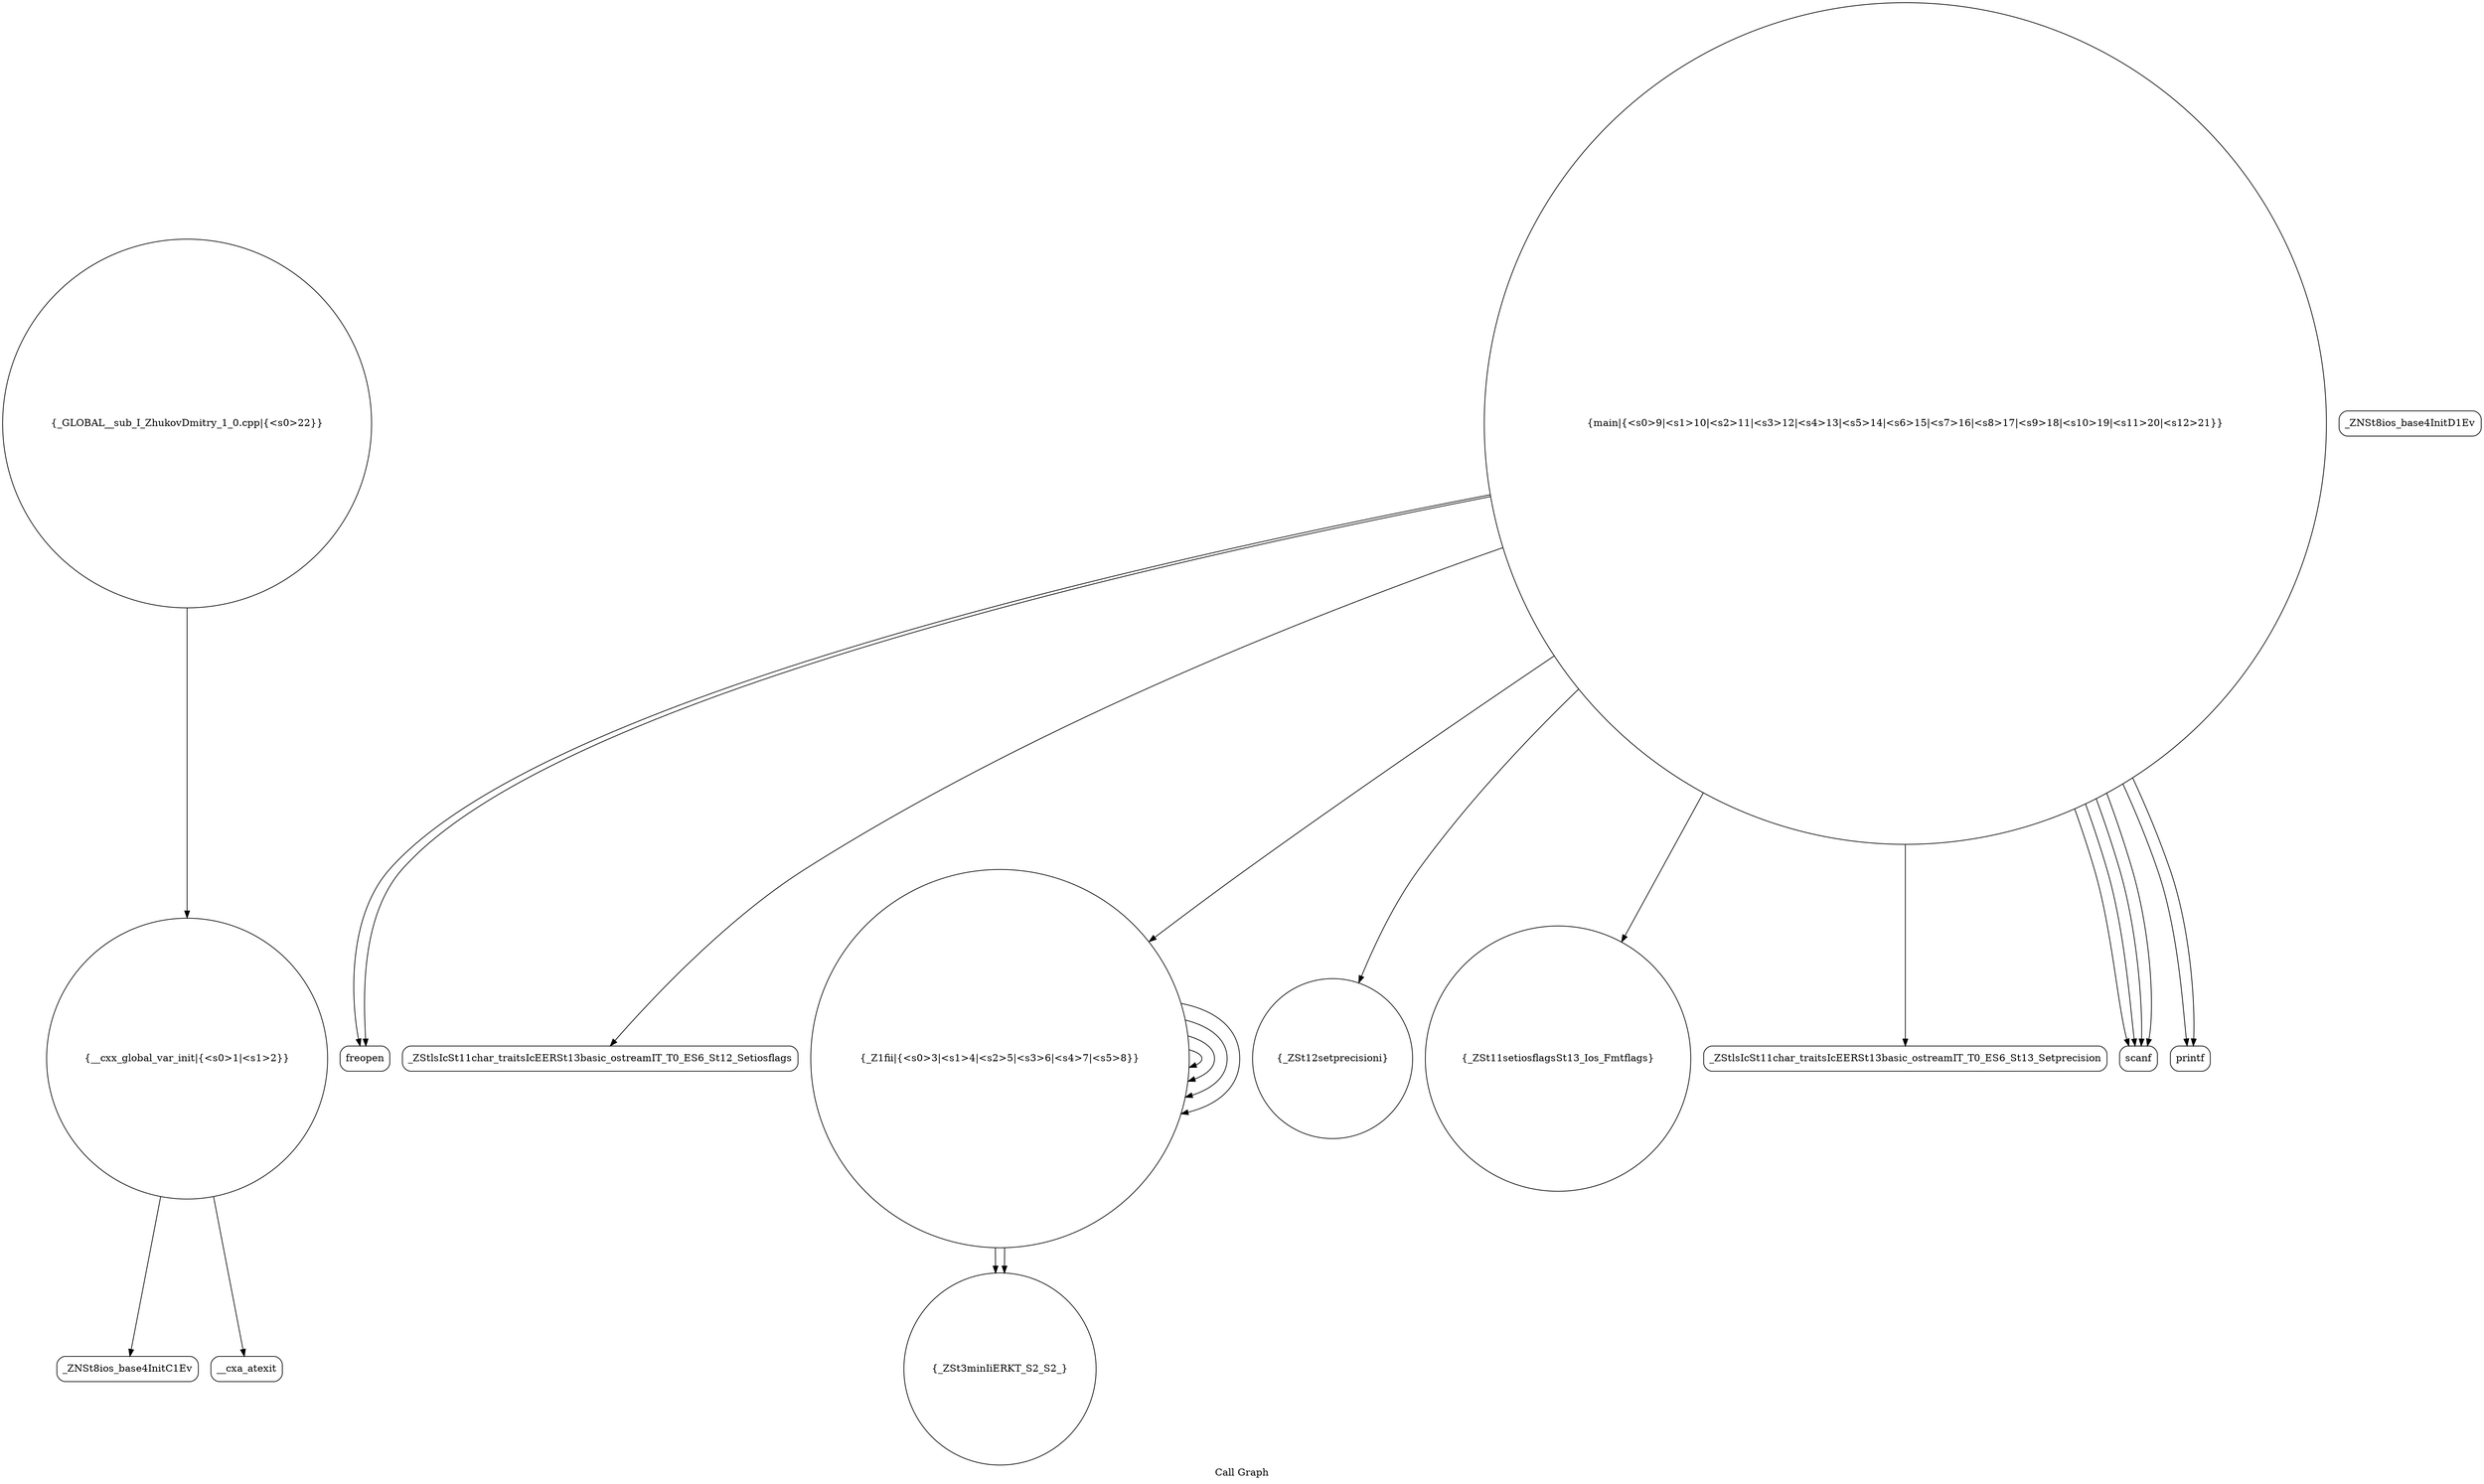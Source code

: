 digraph "Call Graph" {
	label="Call Graph";

	Node0x558191d3f720 [shape=record,shape=circle,label="{__cxx_global_var_init|{<s0>1|<s1>2}}"];
	Node0x558191d3f720:s0 -> Node0x558191d3fbb0[color=black];
	Node0x558191d3f720:s1 -> Node0x558191d3fcb0[color=black];
	Node0x558191d3feb0 [shape=record,shape=Mrecord,label="{freopen}"];
	Node0x558191d40230 [shape=record,shape=circle,label="{_GLOBAL__sub_I_ZhukovDmitry_1_0.cpp|{<s0>22}}"];
	Node0x558191d40230:s0 -> Node0x558191d3f720[color=black];
	Node0x558191d3fc30 [shape=record,shape=Mrecord,label="{_ZNSt8ios_base4InitD1Ev}"];
	Node0x558191d3ffb0 [shape=record,shape=Mrecord,label="{_ZStlsIcSt11char_traitsIcEERSt13basic_ostreamIT_T0_ES6_St12_Setiosflags}"];
	Node0x558191d3fd30 [shape=record,shape=circle,label="{_Z1fii|{<s0>3|<s1>4|<s2>5|<s3>6|<s4>7|<s5>8}}"];
	Node0x558191d3fd30:s0 -> Node0x558191d3fd30[color=black];
	Node0x558191d3fd30:s1 -> Node0x558191d3fd30[color=black];
	Node0x558191d3fd30:s2 -> Node0x558191d3fd30[color=black];
	Node0x558191d3fd30:s3 -> Node0x558191d3fd30[color=black];
	Node0x558191d3fd30:s4 -> Node0x558191d3fdb0[color=black];
	Node0x558191d3fd30:s5 -> Node0x558191d3fdb0[color=black];
	Node0x558191d400b0 [shape=record,shape=circle,label="{_ZSt12setprecisioni}"];
	Node0x558191d3fe30 [shape=record,shape=circle,label="{main|{<s0>9|<s1>10|<s2>11|<s3>12|<s4>13|<s5>14|<s6>15|<s7>16|<s8>17|<s9>18|<s10>19|<s11>20|<s12>21}}"];
	Node0x558191d3fe30:s0 -> Node0x558191d3feb0[color=black];
	Node0x558191d3fe30:s1 -> Node0x558191d3feb0[color=black];
	Node0x558191d3fe30:s2 -> Node0x558191d40030[color=black];
	Node0x558191d3fe30:s3 -> Node0x558191d3ffb0[color=black];
	Node0x558191d3fe30:s4 -> Node0x558191d400b0[color=black];
	Node0x558191d3fe30:s5 -> Node0x558191d3ff30[color=black];
	Node0x558191d3fe30:s6 -> Node0x558191d40130[color=black];
	Node0x558191d3fe30:s7 -> Node0x558191d401b0[color=black];
	Node0x558191d3fe30:s8 -> Node0x558191d40130[color=black];
	Node0x558191d3fe30:s9 -> Node0x558191d40130[color=black];
	Node0x558191d3fe30:s10 -> Node0x558191d40130[color=black];
	Node0x558191d3fe30:s11 -> Node0x558191d3fd30[color=black];
	Node0x558191d3fe30:s12 -> Node0x558191d401b0[color=black];
	Node0x558191d401b0 [shape=record,shape=Mrecord,label="{printf}"];
	Node0x558191d3fbb0 [shape=record,shape=Mrecord,label="{_ZNSt8ios_base4InitC1Ev}"];
	Node0x558191d3ff30 [shape=record,shape=Mrecord,label="{_ZStlsIcSt11char_traitsIcEERSt13basic_ostreamIT_T0_ES6_St13_Setprecision}"];
	Node0x558191d3fcb0 [shape=record,shape=Mrecord,label="{__cxa_atexit}"];
	Node0x558191d40030 [shape=record,shape=circle,label="{_ZSt11setiosflagsSt13_Ios_Fmtflags}"];
	Node0x558191d3fdb0 [shape=record,shape=circle,label="{_ZSt3minIiERKT_S2_S2_}"];
	Node0x558191d40130 [shape=record,shape=Mrecord,label="{scanf}"];
}
